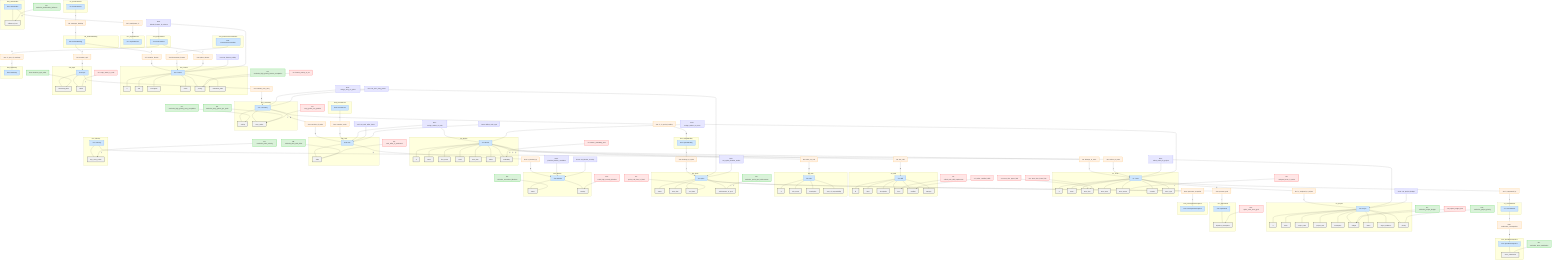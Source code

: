 graph TD
    %% 1. Style Definitions
    classDef entity fill:#cce5ff,stroke:#66a3ff,stroke-width:2px;
    classDef attribute fill:#f2f2f2,stroke:#333,stroke-width:2px;
    classDef relation fill:#fff2e6,stroke:#ffb84d,stroke-width:2px;
    classDef goal fill:#d9f2d9,stroke:#33cc33,stroke-width:2px;
    classDef condition fill:#ffe6e6,stroke:#ff4d4d,stroke-width:2px;
    classDef decision fill:#e6e6ff,stroke:#9999ff,stroke-width:2px;

    %% 2. Node Declarations (Entities, Attributes, Goals, Conditions, DVs, Relations)

    %% Entities & Attributes
    subgraph E0_Project
        E0[E0: Project]
        E0_attr0[id]
        E0_attr1[name]
        E0_attr2[project_start]
        E0_attr3[project_end]
        E0_attr4[description]
        E0_attr5[budget]
        E0_attr6[status]
        E0_attr7[target_audience]
        E0_attr8[priority]
    end
    subgraph E1_Team
        E1[E1: Team]
        E1_attr0[id]
        E1_attr1[name]
        E1_attr2[team_size]
        E1_attr3[team_start]
        E1_attr4[team_status]
        E1_attr5[location]
        E1_attr6[team_type]
    end
    subgraph E2_Worker
        E2[E2: Worker]
        E2_attr0[id]
        E2_attr1[name]
        E2_attr2[first_name]
        E2_attr3[email]
        E2_attr4[start_date]
        E2_attr5[status]
        E2_attr6[availability]
    end
    subgraph E3_Feature
        E3[E3: Feature]
        E3_attr0[id]
        E3_attr1[title]
        E3_attr2[description]
        E3_attr3[status]
        E3_attr4[priority]
        E3_attr5[estimated_effort]
    end
    subgraph E4_Skill
        E4[E4: Skill]
        E4_attr0[id]
        E4_attr1[label]
        E4_attr2[description]
        E4_attr3[level]
        E4_attr4[certified]
        E4_attr5[category]
    end
    subgraph E5_Role
        E5[E5: Role]
        E5_attr0[id]
        E5_attr1[role_name]
        E5_attr2[description]
        E5_attr3[area_of_responsibility]
    end
    subgraph E6_ProductOwner
        E6[E6: ProductOwner]
    end
    subgraph E7_ScrumMaster
        E7[E7: ScrumMaster]
    end
    subgraph E8_ProductBacklog
        E8[E8: ProductBacklog]
    end
    subgraph E9_Sprint
        E9[E9: Sprint]
        E9_attr4[status]
        E9_attr2[start_date]
        E9_attr3[end_date]
        E9_attr5[achievement_of_goal]
    end
    subgraph E12_SprintReview
        E12[E12: SprintReview]
    end
    subgraph E13_SprintRetrospective
        E13[E13: SprintRetrospective]
        E13_attr3[team_satisfaction]
    end
    subgraph E14_SprintBacklog
        E14[E14: SprintBacklog]
    end
    subgraph E15_SprintGoal
        E15[E15: SprintGoal]
        E15_attr1[objective_description]
    end
    subgraph E16_Epic
        E16[E16: Epic]
        E16_attr5[estimated_effort]
        E16_attr4[status]
    end
    subgraph E17_UserStory
        E17[E17: UserStory]
        E17_attr4[priority]
        E17_attr5[story_points]
    end
    subgraph E18_Task
        E18[E18: Task]
        E18_attr4[effort]
    end
    subgraph E19_DevelopmentSnapshot
        E19[E19: DevelopmentSnapshot]
    end
    subgraph E20_Blocker
        E20[E20: Blocker]
        E20_attr4[status]
        E20_attr3[severity]
    end
    subgraph E21_Stakeholder
        E21[E21: Stakeholder]
        E21_attr6[influence_level]
    end
    subgraph E22_Velocity
        E22[E22: Velocity]
        E22_attr2[avg._story_points]
    end
    subgraph E23_ReleasePlan
        E23[E23: ReleasePlan]
    end
    subgraph E24_Roadmap
        E24[E24: Roadmap]
    end
    subgraph E25_ScrumBoard
        E25[E25: ScrumBoard]
    end
    subgraph E26_FeatureDocumentation
        E26[E26: FeatureDocumentation]
    end
    
    %% Goals
    G0[G0: maximize_story_points_per_sprint]
    G1[G1: minimize_project_budget]
    G2[G2: maximize_high_priority_feature_completion]
    G3[G3: minimize_unresolved_blockers]
    G4[G4: maximize_team_velocity]
    G5[G5: maximize_sprint_goal_achievement]
    G6[G6: maximize_team_satisfaction]
    G7[G7: maximize_high_priority_story_completion]
    G8[G8: minimize_total_task_effort]
    G9[G9: maximize_stakeholder_influence]
    G10[G10: minimize_epic_effort]
    G11[G11: maximize_project_priority]
    
    %% Conditions
    C0[C0: project_budget_limit]
    C1[C1: team_size_upper_limit]
    C2[C2: sprint_end_date_is_fixed]
    C3[C3: worker_availability_limit]
    C4[C4: critical_task_skill_requirement]
    C5[C5: feature_priority_is_set]
    C6[C6: story_points_are_positive]
    C7[C7: prefer_certified_skills]
    C8[C8: assigned_team_is_active]
    C9[C9: task_effort_is_estimated]
    C10[C10: sprint_must_have_goal]
    C11[C11: team_size_lower_limit]
    C12[C12: avoid_high_severity_blockers]
    C13[C13: epic_status_is_valid]

    %% Decision Variables
    DV0[DV0: assign_story_to_sprint]
    DV1[DV1: assign_worker_to_task]
    DV2[DV2: set_feature_priority]
    DV3[DV3: set_user_story_points]
    DV4[DV4: select_team_for_project]
    DV5[DV5: set_sprint_duration_weeks]
    DV6[DV6: include_feature_in_release]
    DV7[DV7: set_task_effort_hours]
    DV8[DV8: prioritize_blocker_resolution]
    DV9[DV9: assign_worker_to_team]
    DV10[DV10: set_blocker_severity]
    DV11[DV11: set_project_budget]
    DV12[DV12: define_task_type]

    %% Relations
    R1[R1: is_assigned_to_project]
    R2[R2: belongs_to_team]
    R3[R3: has_skill]
    R4[R4: takes_on_role]
    R5[R5: manages_backlog]
    R6[R6: is_supported_by]
    R7[R7: contains_feature]
    R8[R8: contains_epic]
    R9[R9: contains_user_story]
    R10[R10: consists_of_tasks]
    R11[R11: is_in_sprint_backlog]
    R12[R12: belongs_to_sprint]
    R13[R13: pursues_goal]
    R14[R14: contains_tasks]
    R15[R15: documents_feature]
    R16[R16: is_blocked_by]
    R17[R17: participates_in]
    R18[R18: moderates_retrospective]
    R19[R19: refers_to_team]
    R20[R20: plans_release]
    R21[R21: is_part_of_roadmap]
    R22[R22: generates_snapshot]

    %% 3. Connections

    %% Entity --> Attribute Connections
    E0 --- E0_attr0 & E0_attr1 & E0_attr2 & E0_attr3 & E0_attr4 & E0_attr5 & E0_attr6 & E0_attr7 & E0_attr8
    E1 --- E1_attr0 & E1_attr1 & E1_attr2 & E1_attr3 & E1_attr4 & E1_attr5 & E1_attr6
    E2 --- E2_attr0 & E2_attr1 & E2_attr2 & E2_attr3 & E2_attr4 & E2_attr5 & E2_attr6
    E3 --- E3_attr0 & E3_attr1 & E3_attr2 & E3_attr3 & E3_attr4 & E3_attr5
    E4 --- E4_attr0 & E4_attr1 & E4_attr2 & E4_attr3 & E4_attr4 & E4_attr5
    E5 --- E5_attr0 & E5_attr1 & E5_attr2 & E5_attr3
    E9 --- E9_attr2 & E9_attr3 & E9_attr4 & E9_attr5
    E13 --- E13_attr3
    E15 --- E15_attr1
    E16 --- E16_attr4 & E16_attr5
    E17 --- E17_attr4 & E17_attr5
    E18 --- E18_attr4
    E20 --- E20_attr3 & E20_attr4
    E21 --- E21_attr6
    E22 --- E22_attr2

    %% Entity -- Relation -- Entity Connections
    E1 -- "N" --- R1 -- "1" --> E0
    E2 -- "N" --- R2 -- "1" --> E1
    E2 -- "N" --- R3 -- "M" --> E4
    E2 -- "N" --- R4 -- "M" --> E5
    E6 -- "1" --- R5 -- "1" --> E8
    E1 -- "1" --- R6 -- "1" --> E7
    E8 -- "1" --- R7 -- "N" --> E3
    E8 -- "1" --- R8 -- "N" --> E16
    E16 -- "1" --- R9 -- "N" --> E17
    E17 -- "1" --- R10 -- "N" --> E18
    E17 -- "N" --- R11 -- "M" --> E14
    E14 -- "1" --- R12 -- "1" --> E9
    E9 -- "1" --- R13 -- "1" --> E15
    E25 -- "1" --- R14 -- "N" --> E18
    E26 -- "1" --- R15 -- "1" --> E3
    E18 -- "N" --- R16 -- "M" --> E20
    E21 -- "N" --- R17 -- "M" --> E12
    E7 -- "1" --- R18 -- "N" --> E13
    E22 -- "1" --- R19 -- "1" --> E1
    E23 -- "1" --- R20 -- "N" --> E3
    E23 -- "N" --- R21 -- "1" --> E24
    E9 -- "1" --- R22 -- "1" --> E19

    %% Goal --> Entity/Attribute Connections
    G0 --> E17_attr5
    G1 --> E0_attr5
    G2 --> E3_attr4
    G3 --> E20_attr4
    G4 --> E22_attr2
    G5 --> E9_attr5
    G6 --> E13_attr3
    G7 --> E17_attr4
    G8 --> E18_attr4
    G9 --> E21_attr6
    G10 --> E16_attr5
    G11 --> E0_attr8

    %% Condition --> Entity/Attribute Connections
    C0 --> E0_attr5
    C1 --> E1_attr2
    C2 --> E9_attr3
    C3 --> E2_attr6
    C4 --> E4_attr3
    C5 --> E3_attr4
    C6 --> E17_attr5
    C7 --> E4_attr4
    C8 --> E1_attr4
    C9 --> E18_attr4
    C10 --> E15_attr1
    C11 --> E1_attr2
    C12 --> E20_attr3
    C13 --> E16_attr4

    %% DecisionVariable --> Entity Connections
    DV0 --> E17 & E9
    DV1 --> E2 & E18
    DV2 --> E3
    DV3 --> E17
    DV4 --> E1 & E0
    DV5 --> E9
    DV6 --> E3 & E23
    DV7 --> E18
    DV8 --> E20
    DV9 --> E2 & E1
    DV10 --> E20
    DV11 --> E0
    DV12 --> E18

    %% 4. Node Styling
    class E0,E1,E2,E3,E4,E5,E6,E7,E8,E9,E12,E13,E14,E15,E16,E17,E18,E19,E20,E21,E22,E23,E24,E25,E26 entity;
    class E0_attr0,E0_attr1,E0_attr2,E0_attr3,E0_attr4,E0_attr5,E0_attr6,E0_attr7,E0_attr8,E1_attr0,E1_attr1,E1_attr2,E1_attr3,E1_attr4,E1_attr5,E1_attr6,E2_attr0,E2_attr1,E2_attr2,E2_attr3,E2_attr4,E2_attr5,E2_attr6,E3_attr0,E3_attr1,E3_attr2,E3_attr3,E3_attr4,E3_attr5,E4_attr0,E4_attr1,E4_attr2,E4_attr3,E4_attr4,E4_attr5,E5_attr0,E5_attr1,E5_attr2,E5_attr3,E9_attr2,E9_attr3,E9_attr4,E9_attr5,E13_attr3,E15_attr1,E16_attr4,E16_attr5,E17_attr4,E17_attr5,E18_attr4,E20_attr3,E20_attr4,E21_attr6,E22_attr2 attribute;
    class R1,R2,R3,R4,R5,R6,R7,R8,R9,R10,R11,R12,R13,R14,R15,R16,R17,R18,R19,R20,R21,R22 relation;
    class G0,G1,G2,G3,G4,G5,G6,G7,G8,G9,G10,G11 goal;
    class C0,C1,C2,C3,C4,C5,C6,C7,C8,C9,C10,C11,C12,C13 condition;
    class DV0,DV1,DV2,DV3,DV4,DV5,DV6,DV7,DV8,DV9,DV10,DV11,DV12 decision;